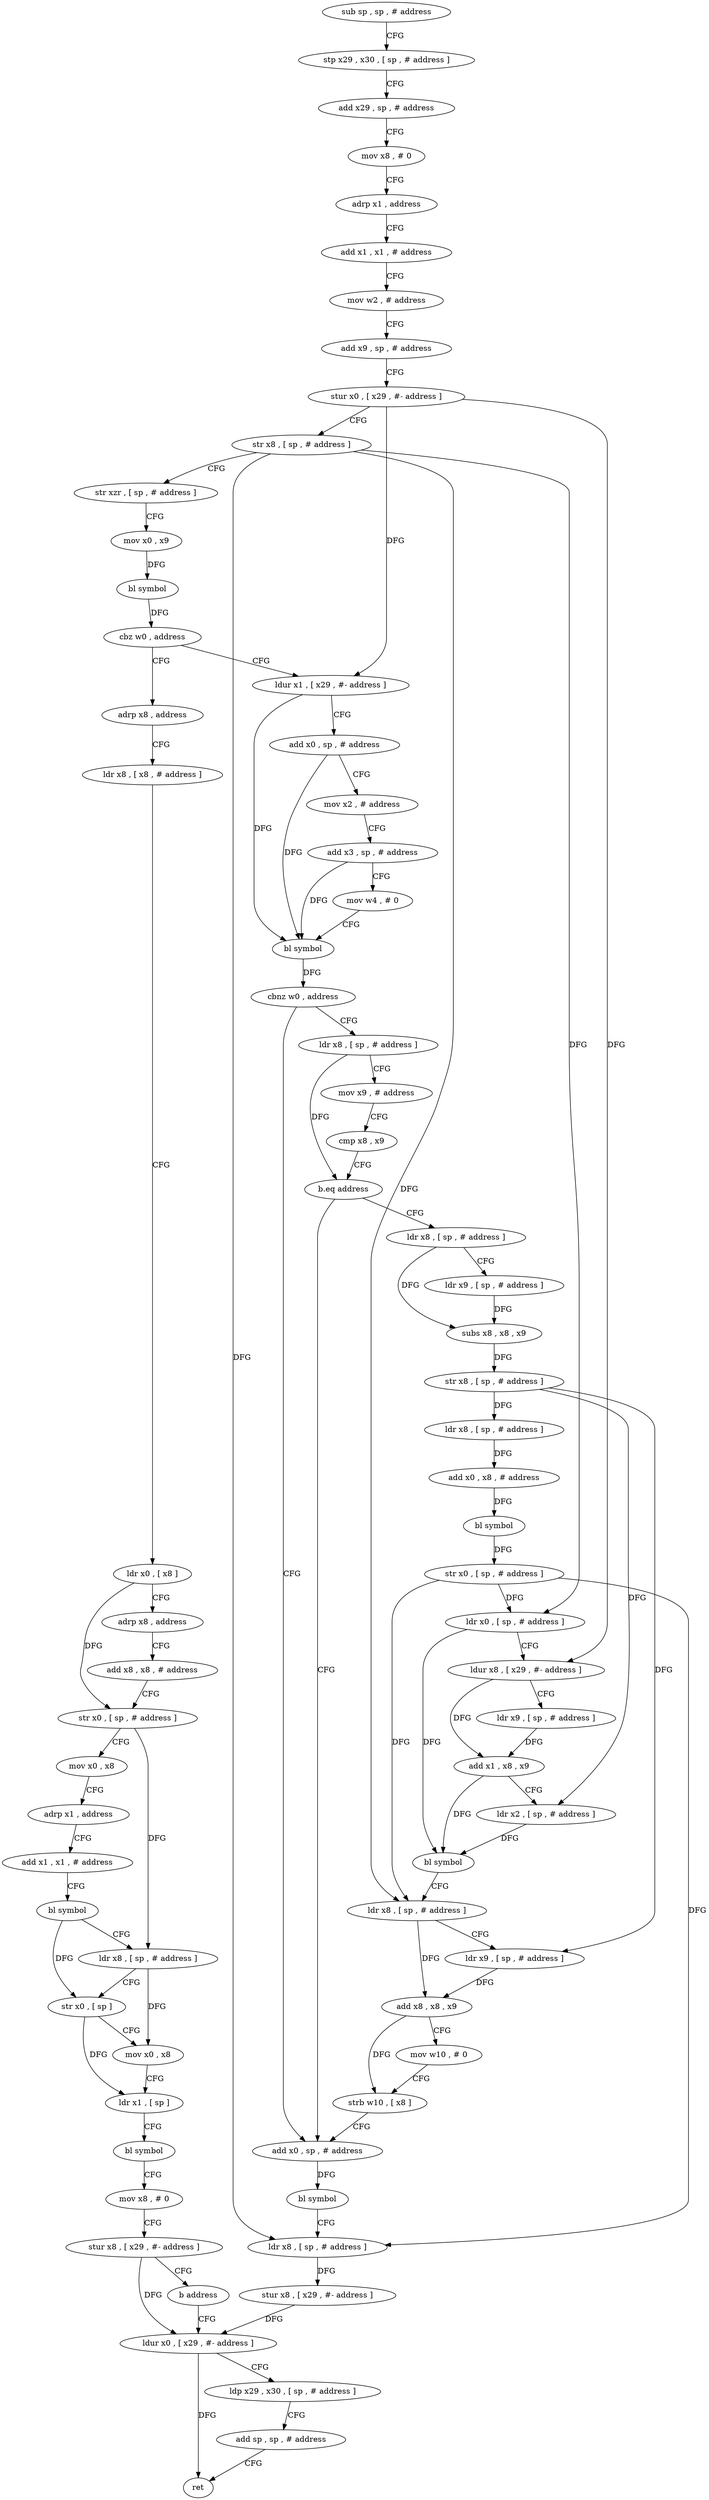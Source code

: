 digraph "func" {
"76380" [label = "sub sp , sp , # address" ]
"76384" [label = "stp x29 , x30 , [ sp , # address ]" ]
"76388" [label = "add x29 , sp , # address" ]
"76392" [label = "mov x8 , # 0" ]
"76396" [label = "adrp x1 , address" ]
"76400" [label = "add x1 , x1 , # address" ]
"76404" [label = "mov w2 , # address" ]
"76408" [label = "add x9 , sp , # address" ]
"76412" [label = "stur x0 , [ x29 , #- address ]" ]
"76416" [label = "str x8 , [ sp , # address ]" ]
"76420" [label = "str xzr , [ sp , # address ]" ]
"76424" [label = "mov x0 , x9" ]
"76428" [label = "bl symbol" ]
"76432" [label = "cbz w0 , address" ]
"76508" [label = "ldur x1 , [ x29 , #- address ]" ]
"76436" [label = "adrp x8 , address" ]
"76512" [label = "add x0 , sp , # address" ]
"76516" [label = "mov x2 , # address" ]
"76520" [label = "add x3 , sp , # address" ]
"76524" [label = "mov w4 , # 0" ]
"76528" [label = "bl symbol" ]
"76532" [label = "cbnz w0 , address" ]
"76628" [label = "add x0 , sp , # address" ]
"76536" [label = "ldr x8 , [ sp , # address ]" ]
"76440" [label = "ldr x8 , [ x8 , # address ]" ]
"76444" [label = "ldr x0 , [ x8 ]" ]
"76448" [label = "adrp x8 , address" ]
"76452" [label = "add x8 , x8 , # address" ]
"76456" [label = "str x0 , [ sp , # address ]" ]
"76460" [label = "mov x0 , x8" ]
"76464" [label = "adrp x1 , address" ]
"76468" [label = "add x1 , x1 , # address" ]
"76472" [label = "bl symbol" ]
"76476" [label = "ldr x8 , [ sp , # address ]" ]
"76480" [label = "str x0 , [ sp ]" ]
"76484" [label = "mov x0 , x8" ]
"76488" [label = "ldr x1 , [ sp ]" ]
"76492" [label = "bl symbol" ]
"76496" [label = "mov x8 , # 0" ]
"76500" [label = "stur x8 , [ x29 , #- address ]" ]
"76504" [label = "b address" ]
"76644" [label = "ldur x0 , [ x29 , #- address ]" ]
"76632" [label = "bl symbol" ]
"76636" [label = "ldr x8 , [ sp , # address ]" ]
"76640" [label = "stur x8 , [ x29 , #- address ]" ]
"76540" [label = "mov x9 , # address" ]
"76544" [label = "cmp x8 , x9" ]
"76548" [label = "b.eq address" ]
"76552" [label = "ldr x8 , [ sp , # address ]" ]
"76648" [label = "ldp x29 , x30 , [ sp , # address ]" ]
"76652" [label = "add sp , sp , # address" ]
"76656" [label = "ret" ]
"76556" [label = "ldr x9 , [ sp , # address ]" ]
"76560" [label = "subs x8 , x8 , x9" ]
"76564" [label = "str x8 , [ sp , # address ]" ]
"76568" [label = "ldr x8 , [ sp , # address ]" ]
"76572" [label = "add x0 , x8 , # address" ]
"76576" [label = "bl symbol" ]
"76580" [label = "str x0 , [ sp , # address ]" ]
"76584" [label = "ldr x0 , [ sp , # address ]" ]
"76588" [label = "ldur x8 , [ x29 , #- address ]" ]
"76592" [label = "ldr x9 , [ sp , # address ]" ]
"76596" [label = "add x1 , x8 , x9" ]
"76600" [label = "ldr x2 , [ sp , # address ]" ]
"76604" [label = "bl symbol" ]
"76608" [label = "ldr x8 , [ sp , # address ]" ]
"76612" [label = "ldr x9 , [ sp , # address ]" ]
"76616" [label = "add x8 , x8 , x9" ]
"76620" [label = "mov w10 , # 0" ]
"76624" [label = "strb w10 , [ x8 ]" ]
"76380" -> "76384" [ label = "CFG" ]
"76384" -> "76388" [ label = "CFG" ]
"76388" -> "76392" [ label = "CFG" ]
"76392" -> "76396" [ label = "CFG" ]
"76396" -> "76400" [ label = "CFG" ]
"76400" -> "76404" [ label = "CFG" ]
"76404" -> "76408" [ label = "CFG" ]
"76408" -> "76412" [ label = "CFG" ]
"76412" -> "76416" [ label = "CFG" ]
"76412" -> "76508" [ label = "DFG" ]
"76412" -> "76588" [ label = "DFG" ]
"76416" -> "76420" [ label = "CFG" ]
"76416" -> "76636" [ label = "DFG" ]
"76416" -> "76584" [ label = "DFG" ]
"76416" -> "76608" [ label = "DFG" ]
"76420" -> "76424" [ label = "CFG" ]
"76424" -> "76428" [ label = "DFG" ]
"76428" -> "76432" [ label = "DFG" ]
"76432" -> "76508" [ label = "CFG" ]
"76432" -> "76436" [ label = "CFG" ]
"76508" -> "76512" [ label = "CFG" ]
"76508" -> "76528" [ label = "DFG" ]
"76436" -> "76440" [ label = "CFG" ]
"76512" -> "76516" [ label = "CFG" ]
"76512" -> "76528" [ label = "DFG" ]
"76516" -> "76520" [ label = "CFG" ]
"76520" -> "76524" [ label = "CFG" ]
"76520" -> "76528" [ label = "DFG" ]
"76524" -> "76528" [ label = "CFG" ]
"76528" -> "76532" [ label = "DFG" ]
"76532" -> "76628" [ label = "CFG" ]
"76532" -> "76536" [ label = "CFG" ]
"76628" -> "76632" [ label = "DFG" ]
"76536" -> "76540" [ label = "CFG" ]
"76536" -> "76548" [ label = "DFG" ]
"76440" -> "76444" [ label = "CFG" ]
"76444" -> "76448" [ label = "CFG" ]
"76444" -> "76456" [ label = "DFG" ]
"76448" -> "76452" [ label = "CFG" ]
"76452" -> "76456" [ label = "CFG" ]
"76456" -> "76460" [ label = "CFG" ]
"76456" -> "76476" [ label = "DFG" ]
"76460" -> "76464" [ label = "CFG" ]
"76464" -> "76468" [ label = "CFG" ]
"76468" -> "76472" [ label = "CFG" ]
"76472" -> "76476" [ label = "CFG" ]
"76472" -> "76480" [ label = "DFG" ]
"76476" -> "76480" [ label = "CFG" ]
"76476" -> "76484" [ label = "DFG" ]
"76480" -> "76484" [ label = "CFG" ]
"76480" -> "76488" [ label = "DFG" ]
"76484" -> "76488" [ label = "CFG" ]
"76488" -> "76492" [ label = "CFG" ]
"76492" -> "76496" [ label = "CFG" ]
"76496" -> "76500" [ label = "CFG" ]
"76500" -> "76504" [ label = "CFG" ]
"76500" -> "76644" [ label = "DFG" ]
"76504" -> "76644" [ label = "CFG" ]
"76644" -> "76648" [ label = "CFG" ]
"76644" -> "76656" [ label = "DFG" ]
"76632" -> "76636" [ label = "CFG" ]
"76636" -> "76640" [ label = "DFG" ]
"76640" -> "76644" [ label = "DFG" ]
"76540" -> "76544" [ label = "CFG" ]
"76544" -> "76548" [ label = "CFG" ]
"76548" -> "76628" [ label = "CFG" ]
"76548" -> "76552" [ label = "CFG" ]
"76552" -> "76556" [ label = "CFG" ]
"76552" -> "76560" [ label = "DFG" ]
"76648" -> "76652" [ label = "CFG" ]
"76652" -> "76656" [ label = "CFG" ]
"76556" -> "76560" [ label = "DFG" ]
"76560" -> "76564" [ label = "DFG" ]
"76564" -> "76568" [ label = "DFG" ]
"76564" -> "76600" [ label = "DFG" ]
"76564" -> "76612" [ label = "DFG" ]
"76568" -> "76572" [ label = "DFG" ]
"76572" -> "76576" [ label = "DFG" ]
"76576" -> "76580" [ label = "DFG" ]
"76580" -> "76584" [ label = "DFG" ]
"76580" -> "76636" [ label = "DFG" ]
"76580" -> "76608" [ label = "DFG" ]
"76584" -> "76588" [ label = "CFG" ]
"76584" -> "76604" [ label = "DFG" ]
"76588" -> "76592" [ label = "CFG" ]
"76588" -> "76596" [ label = "DFG" ]
"76592" -> "76596" [ label = "DFG" ]
"76596" -> "76600" [ label = "CFG" ]
"76596" -> "76604" [ label = "DFG" ]
"76600" -> "76604" [ label = "DFG" ]
"76604" -> "76608" [ label = "CFG" ]
"76608" -> "76612" [ label = "CFG" ]
"76608" -> "76616" [ label = "DFG" ]
"76612" -> "76616" [ label = "DFG" ]
"76616" -> "76620" [ label = "CFG" ]
"76616" -> "76624" [ label = "DFG" ]
"76620" -> "76624" [ label = "CFG" ]
"76624" -> "76628" [ label = "CFG" ]
}
